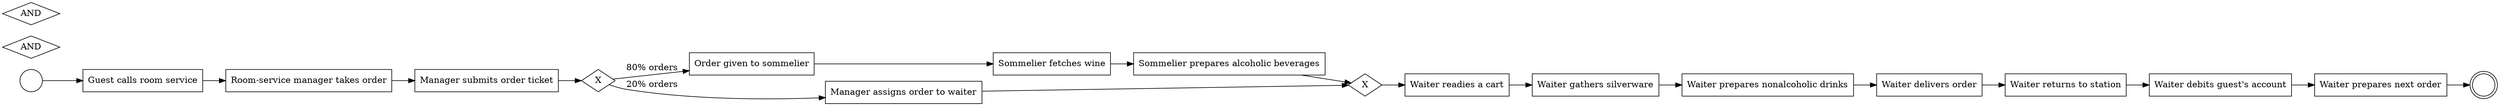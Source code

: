 digraph {
rankdir=LR;
"start_1"[shape=circle label=""];
"end_1"[shape=doublecircle label=""];
"Guest calls room service"[shape=rectangle];
"Room-service manager takes order"[shape=rectangle];
"Manager submits order ticket"[shape=rectangle];
"Order given to sommelier"[shape=rectangle];
"Sommelier fetches wine"[shape=rectangle];
"Sommelier prepares alcoholic beverages"[shape=rectangle];
"Manager assigns order to waiter"[shape=rectangle];
"Waiter readies a cart"[shape=rectangle];
"Waiter gathers silverware"[shape=rectangle];
"Waiter prepares nonalcoholic drinks"[shape=rectangle];
"Waiter delivers order"[shape=rectangle];
"Waiter returns to station"[shape=rectangle];
"Waiter debits guest's account"[shape=rectangle];
"Waiter prepares next order"[shape=rectangle];
"seg_1"[shape=diamond label="X"];
"meg_1"[shape=diamond label="X"];
"spg_1"[shape=diamond label="AND"];
"mpg_1"[shape=diamond label="AND"];

"start_1" -> "Guest calls room service";
"Guest calls room service" -> "Room-service manager takes order";
"Room-service manager takes order" -> "Manager submits order ticket";
"Manager submits order ticket" -> "seg_1";
"seg_1" -> "Order given to sommelier"[label="80% orders"];
"seg_1" -> "Manager assigns order to waiter"[label="20% orders"];
"Order given to sommelier" -> "Sommelier fetches wine";
"Sommelier fetches wine" -> "Sommelier prepares alcoholic beverages";
"Sommelier prepares alcoholic beverages" -> "meg_1";
"Manager assigns order to waiter" -> "meg_1";
"meg_1" -> "Waiter readies a cart";
"Waiter readies a cart" -> "Waiter gathers silverware";
"Waiter gathers silverware" -> "Waiter prepares nonalcoholic drinks";
"Waiter prepares nonalcoholic drinks" -> "Waiter delivers order";
"Waiter delivers order" -> "Waiter returns to station";
"Waiter returns to station" -> "Waiter debits guest's account";
"Waiter debits guest's account" -> "Waiter prepares next order";
"Waiter prepares next order" -> "end_1";
}